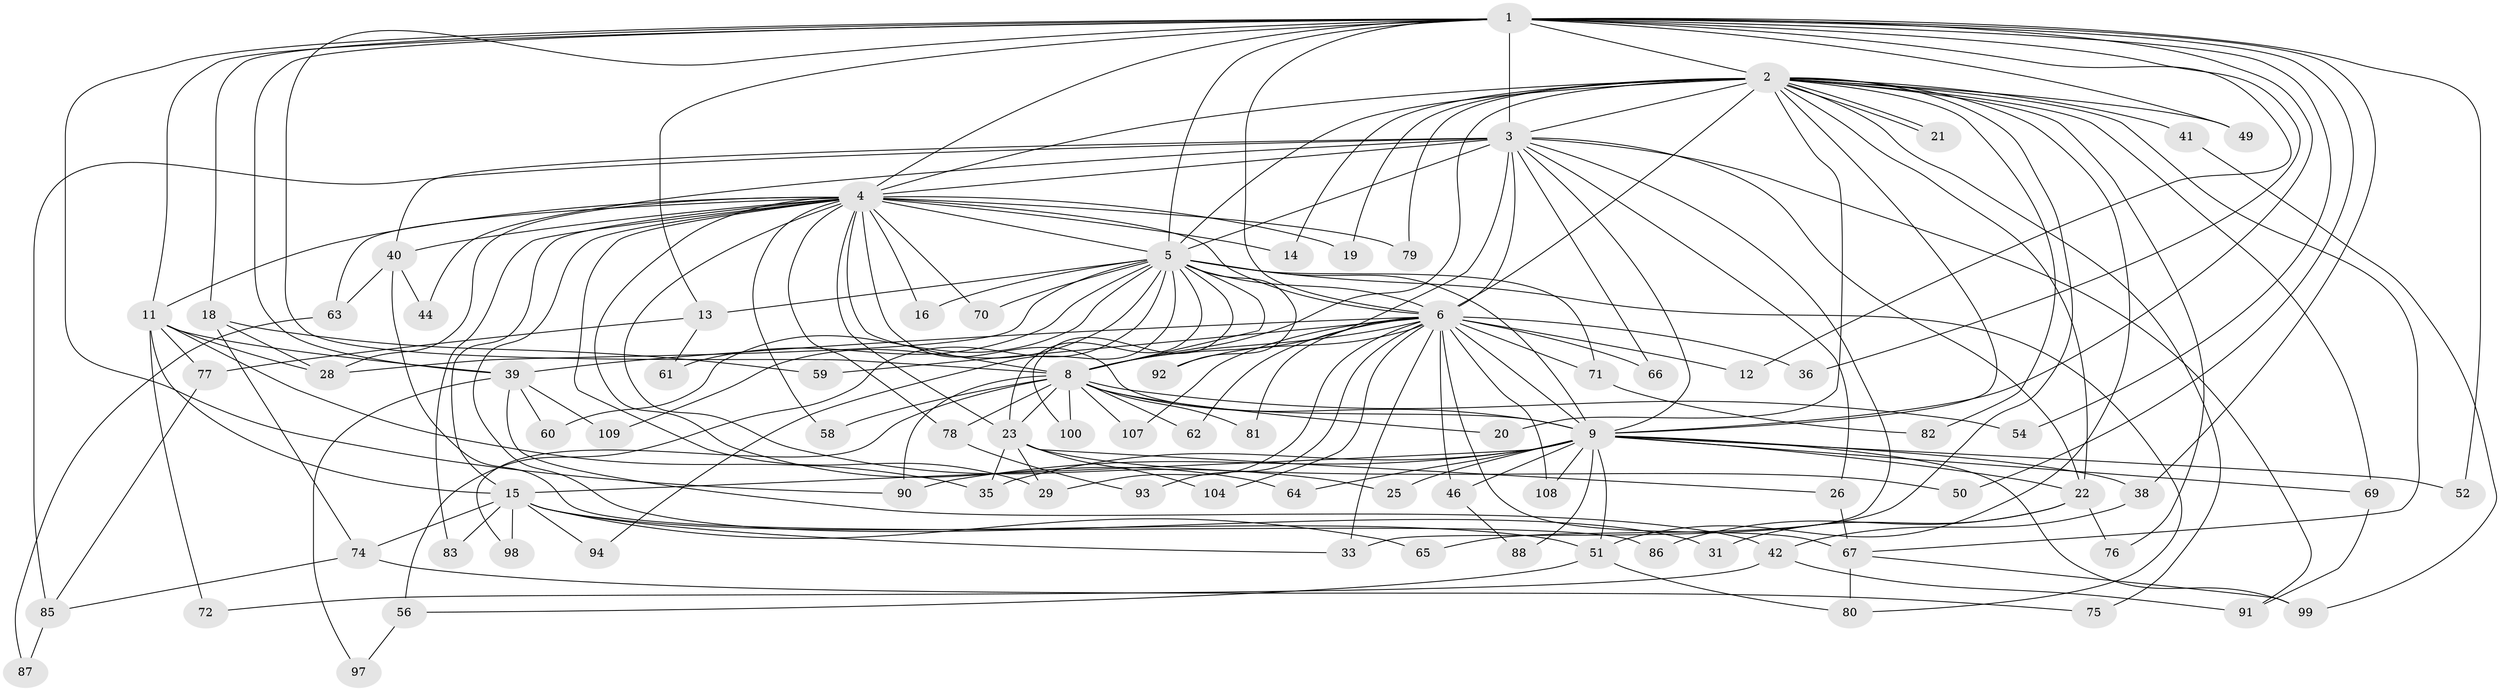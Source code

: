 // original degree distribution, {17: 0.009174311926605505, 22: 0.01834862385321101, 18: 0.009174311926605505, 29: 0.009174311926605505, 24: 0.01834862385321101, 21: 0.009174311926605505, 14: 0.01834862385321101, 10: 0.01834862385321101, 2: 0.5596330275229358, 4: 0.03669724770642202, 5: 0.06422018348623854, 8: 0.01834862385321101, 3: 0.2018348623853211, 6: 0.009174311926605505}
// Generated by graph-tools (version 1.1) at 2025/41/03/06/25 10:41:42]
// undirected, 82 vertices, 190 edges
graph export_dot {
graph [start="1"]
  node [color=gray90,style=filled];
  1 [super="+10"];
  2 [super="+7"];
  3 [super="+37"];
  4 [super="+30"];
  5 [super="+27"];
  6 [super="+32"];
  8 [super="+17"];
  9 [super="+34"];
  11 [super="+53"];
  12;
  13;
  14;
  15 [super="+73"];
  16;
  18 [super="+43"];
  19;
  20;
  21;
  22 [super="+24"];
  23 [super="+57"];
  25;
  26;
  28 [super="+84"];
  29 [super="+55"];
  31;
  33 [super="+48"];
  35 [super="+45"];
  36;
  38;
  39 [super="+47"];
  40;
  41 [super="+102"];
  42 [super="+89"];
  44;
  46;
  49;
  50;
  51 [super="+68"];
  52;
  54;
  56;
  58;
  59;
  60;
  61;
  62;
  63;
  64;
  65;
  66;
  67 [super="+96"];
  69 [super="+103"];
  70;
  71;
  72;
  74 [super="+101"];
  75;
  76;
  77;
  78;
  79;
  80 [super="+106"];
  81;
  82;
  83;
  85 [super="+95"];
  86;
  87;
  88;
  90 [super="+105"];
  91;
  92;
  93;
  94;
  97;
  98;
  99;
  100;
  104;
  107;
  108;
  109;
  1 -- 2 [weight=4];
  1 -- 3 [weight=2];
  1 -- 4 [weight=2];
  1 -- 5 [weight=2];
  1 -- 6 [weight=2];
  1 -- 8 [weight=2];
  1 -- 9 [weight=2];
  1 -- 11;
  1 -- 13;
  1 -- 18 [weight=2];
  1 -- 38;
  1 -- 39;
  1 -- 49;
  1 -- 50;
  1 -- 52;
  1 -- 36;
  1 -- 12;
  1 -- 54;
  1 -- 90;
  2 -- 3 [weight=2];
  2 -- 4 [weight=3];
  2 -- 5 [weight=2];
  2 -- 6 [weight=2];
  2 -- 8 [weight=2];
  2 -- 9 [weight=2];
  2 -- 21;
  2 -- 21;
  2 -- 41 [weight=2];
  2 -- 49;
  2 -- 51;
  2 -- 65;
  2 -- 67;
  2 -- 69;
  2 -- 75;
  2 -- 76;
  2 -- 79;
  2 -- 82;
  2 -- 14;
  2 -- 19;
  2 -- 20;
  2 -- 22;
  3 -- 4 [weight=2];
  3 -- 5;
  3 -- 6;
  3 -- 8;
  3 -- 9;
  3 -- 22;
  3 -- 26;
  3 -- 40;
  3 -- 44;
  3 -- 66;
  3 -- 85 [weight=2];
  3 -- 91;
  3 -- 33;
  4 -- 5;
  4 -- 6;
  4 -- 8 [weight=2];
  4 -- 9;
  4 -- 11;
  4 -- 14;
  4 -- 16;
  4 -- 19;
  4 -- 23;
  4 -- 25;
  4 -- 29;
  4 -- 31;
  4 -- 40;
  4 -- 58;
  4 -- 63;
  4 -- 64;
  4 -- 70;
  4 -- 79;
  4 -- 83;
  4 -- 28;
  4 -- 78;
  4 -- 15;
  5 -- 6 [weight=2];
  5 -- 8;
  5 -- 9 [weight=2];
  5 -- 13;
  5 -- 16;
  5 -- 28;
  5 -- 56;
  5 -- 60;
  5 -- 61;
  5 -- 70;
  5 -- 71;
  5 -- 92;
  5 -- 94;
  5 -- 100;
  5 -- 109;
  5 -- 23;
  5 -- 80;
  6 -- 8;
  6 -- 9;
  6 -- 12;
  6 -- 29;
  6 -- 39;
  6 -- 46;
  6 -- 62;
  6 -- 66;
  6 -- 92;
  6 -- 93;
  6 -- 104;
  6 -- 108;
  6 -- 33;
  6 -- 36;
  6 -- 71;
  6 -- 107;
  6 -- 81;
  6 -- 59;
  6 -- 67;
  8 -- 9 [weight=2];
  8 -- 20;
  8 -- 23;
  8 -- 54;
  8 -- 58;
  8 -- 62;
  8 -- 78;
  8 -- 81;
  8 -- 90;
  8 -- 98;
  8 -- 100;
  8 -- 107;
  9 -- 15;
  9 -- 22;
  9 -- 25;
  9 -- 38;
  9 -- 46;
  9 -- 51;
  9 -- 52;
  9 -- 64;
  9 -- 88;
  9 -- 99;
  9 -- 108;
  9 -- 69;
  9 -- 35;
  9 -- 90;
  11 -- 15;
  11 -- 28;
  11 -- 35;
  11 -- 72;
  11 -- 77;
  11 -- 39;
  13 -- 61;
  13 -- 77;
  15 -- 33;
  15 -- 65;
  15 -- 74;
  15 -- 83;
  15 -- 94;
  15 -- 98;
  15 -- 51;
  18 -- 59;
  18 -- 74;
  18 -- 28;
  22 -- 76;
  22 -- 86;
  22 -- 31;
  23 -- 26;
  23 -- 35;
  23 -- 50;
  23 -- 104;
  23 -- 29;
  26 -- 67;
  38 -- 42;
  39 -- 42 [weight=2];
  39 -- 97;
  39 -- 60;
  39 -- 109;
  40 -- 44;
  40 -- 63;
  40 -- 86;
  41 -- 99;
  42 -- 72;
  42 -- 91;
  46 -- 88;
  51 -- 56;
  51 -- 80;
  56 -- 97;
  63 -- 87;
  67 -- 80;
  67 -- 99;
  69 -- 91;
  71 -- 82;
  74 -- 75;
  74 -- 85;
  77 -- 85;
  78 -- 93;
  85 -- 87;
}
